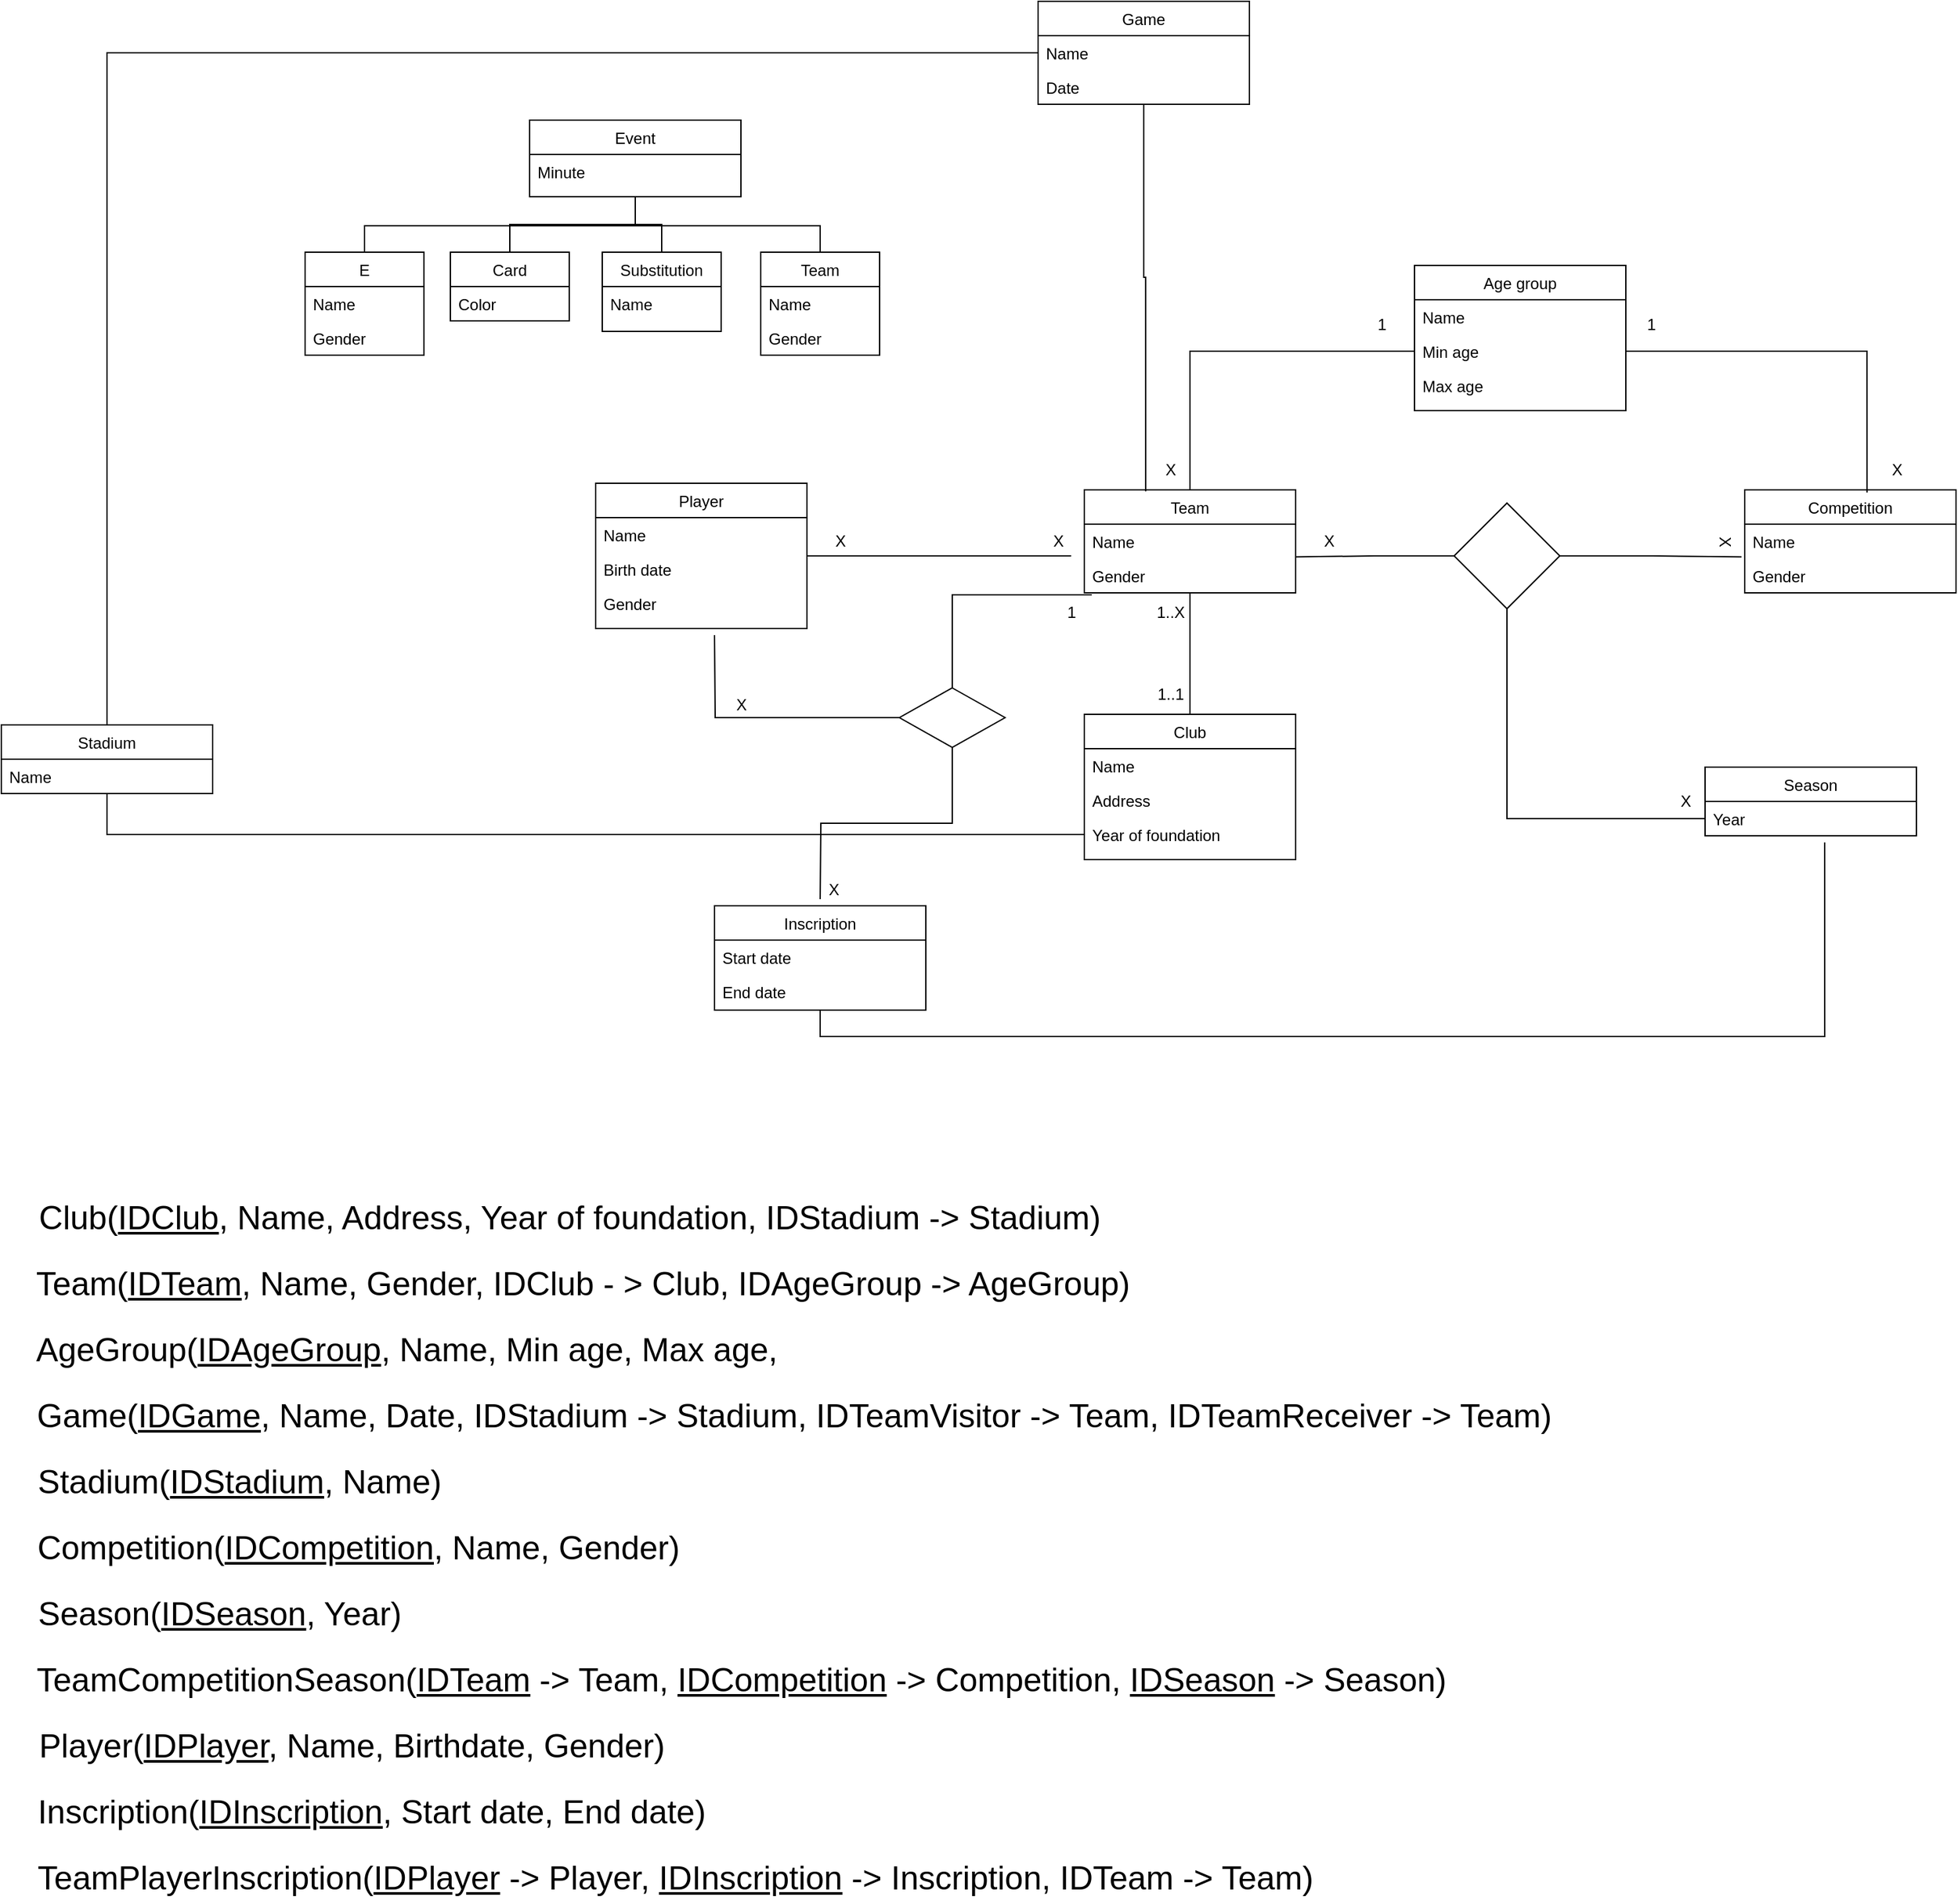 <mxfile version="22.0.1" type="github">
  <diagram id="C5RBs43oDa-KdzZeNtuy" name="Page-1">
    <mxGraphModel dx="2562" dy="2336" grid="1" gridSize="10" guides="1" tooltips="1" connect="1" arrows="1" fold="1" page="1" pageScale="1" pageWidth="827" pageHeight="1169" math="0" shadow="0">
      <root>
        <mxCell id="WIyWlLk6GJQsqaUBKTNV-0" />
        <mxCell id="WIyWlLk6GJQsqaUBKTNV-1" parent="WIyWlLk6GJQsqaUBKTNV-0" />
        <mxCell id="11C585DHE5CJbXbZPfaF-18" style="edgeStyle=orthogonalEdgeStyle;rounded=0;orthogonalLoop=1;jettySize=auto;html=1;entryX=0.5;entryY=1;entryDx=0;entryDy=0;endArrow=none;endFill=0;" parent="WIyWlLk6GJQsqaUBKTNV-1" source="zkfFHV4jXpPFQw0GAbJ--6" target="11C585DHE5CJbXbZPfaF-13" edge="1">
          <mxGeometry relative="1" as="geometry" />
        </mxCell>
        <mxCell id="zkfFHV4jXpPFQw0GAbJ--6" value="Club" style="swimlane;fontStyle=0;align=center;verticalAlign=top;childLayout=stackLayout;horizontal=1;startSize=26;horizontalStack=0;resizeParent=1;resizeLast=0;collapsible=1;marginBottom=0;rounded=0;shadow=0;strokeWidth=1;" parent="WIyWlLk6GJQsqaUBKTNV-1" vertex="1">
          <mxGeometry x="80" y="400" width="160" height="110" as="geometry">
            <mxRectangle x="130" y="380" width="160" height="26" as="alternateBounds" />
          </mxGeometry>
        </mxCell>
        <mxCell id="zkfFHV4jXpPFQw0GAbJ--11" value="Name" style="text;align=left;verticalAlign=top;spacingLeft=4;spacingRight=4;overflow=hidden;rotatable=0;points=[[0,0.5],[1,0.5]];portConstraint=eastwest;" parent="zkfFHV4jXpPFQw0GAbJ--6" vertex="1">
          <mxGeometry y="26" width="160" height="26" as="geometry" />
        </mxCell>
        <mxCell id="11C585DHE5CJbXbZPfaF-11" value="Address" style="text;align=left;verticalAlign=top;spacingLeft=4;spacingRight=4;overflow=hidden;rotatable=0;points=[[0,0.5],[1,0.5]];portConstraint=eastwest;" parent="zkfFHV4jXpPFQw0GAbJ--6" vertex="1">
          <mxGeometry y="52" width="160" height="26" as="geometry" />
        </mxCell>
        <mxCell id="11C585DHE5CJbXbZPfaF-12" value="Year of foundation" style="text;align=left;verticalAlign=top;spacingLeft=4;spacingRight=4;overflow=hidden;rotatable=0;points=[[0,0.5],[1,0.5]];portConstraint=eastwest;" parent="zkfFHV4jXpPFQw0GAbJ--6" vertex="1">
          <mxGeometry y="78" width="160" height="26" as="geometry" />
        </mxCell>
        <mxCell id="11C585DHE5CJbXbZPfaF-23" style="edgeStyle=orthogonalEdgeStyle;rounded=0;orthogonalLoop=1;jettySize=auto;html=1;entryX=0;entryY=0.5;entryDx=0;entryDy=0;endArrow=none;endFill=0;" parent="WIyWlLk6GJQsqaUBKTNV-1" source="11C585DHE5CJbXbZPfaF-13" target="11C585DHE5CJbXbZPfaF-21" edge="1">
          <mxGeometry relative="1" as="geometry" />
        </mxCell>
        <mxCell id="11C585DHE5CJbXbZPfaF-13" value="Team" style="swimlane;fontStyle=0;align=center;verticalAlign=top;childLayout=stackLayout;horizontal=1;startSize=26;horizontalStack=0;resizeParent=1;resizeLast=0;collapsible=1;marginBottom=0;rounded=0;shadow=0;strokeWidth=1;" parent="WIyWlLk6GJQsqaUBKTNV-1" vertex="1">
          <mxGeometry x="80" y="230" width="160" height="78" as="geometry">
            <mxRectangle x="130" y="380" width="160" height="26" as="alternateBounds" />
          </mxGeometry>
        </mxCell>
        <mxCell id="11C585DHE5CJbXbZPfaF-14" value="Name" style="text;align=left;verticalAlign=top;spacingLeft=4;spacingRight=4;overflow=hidden;rotatable=0;points=[[0,0.5],[1,0.5]];portConstraint=eastwest;" parent="11C585DHE5CJbXbZPfaF-13" vertex="1">
          <mxGeometry y="26" width="160" height="26" as="geometry" />
        </mxCell>
        <mxCell id="11C585DHE5CJbXbZPfaF-15" value="Gender" style="text;align=left;verticalAlign=top;spacingLeft=4;spacingRight=4;overflow=hidden;rotatable=0;points=[[0,0.5],[1,0.5]];portConstraint=eastwest;" parent="11C585DHE5CJbXbZPfaF-13" vertex="1">
          <mxGeometry y="52" width="160" height="26" as="geometry" />
        </mxCell>
        <mxCell id="11C585DHE5CJbXbZPfaF-19" value="Age group" style="swimlane;fontStyle=0;align=center;verticalAlign=top;childLayout=stackLayout;horizontal=1;startSize=26;horizontalStack=0;resizeParent=1;resizeLast=0;collapsible=1;marginBottom=0;rounded=0;shadow=0;strokeWidth=1;" parent="WIyWlLk6GJQsqaUBKTNV-1" vertex="1">
          <mxGeometry x="330" y="60" width="160" height="110" as="geometry">
            <mxRectangle x="130" y="380" width="160" height="26" as="alternateBounds" />
          </mxGeometry>
        </mxCell>
        <mxCell id="11C585DHE5CJbXbZPfaF-20" value="Name" style="text;align=left;verticalAlign=top;spacingLeft=4;spacingRight=4;overflow=hidden;rotatable=0;points=[[0,0.5],[1,0.5]];portConstraint=eastwest;" parent="11C585DHE5CJbXbZPfaF-19" vertex="1">
          <mxGeometry y="26" width="160" height="26" as="geometry" />
        </mxCell>
        <mxCell id="11C585DHE5CJbXbZPfaF-21" value="Min age" style="text;align=left;verticalAlign=top;spacingLeft=4;spacingRight=4;overflow=hidden;rotatable=0;points=[[0,0.5],[1,0.5]];portConstraint=eastwest;" parent="11C585DHE5CJbXbZPfaF-19" vertex="1">
          <mxGeometry y="52" width="160" height="26" as="geometry" />
        </mxCell>
        <mxCell id="11C585DHE5CJbXbZPfaF-22" value="Max age" style="text;align=left;verticalAlign=top;spacingLeft=4;spacingRight=4;overflow=hidden;rotatable=0;points=[[0,0.5],[1,0.5]];portConstraint=eastwest;" parent="11C585DHE5CJbXbZPfaF-19" vertex="1">
          <mxGeometry y="78" width="160" height="26" as="geometry" />
        </mxCell>
        <mxCell id="11C585DHE5CJbXbZPfaF-24" value="1" style="text;html=1;align=center;verticalAlign=middle;resizable=0;points=[];autosize=1;strokeColor=none;fillColor=none;" parent="WIyWlLk6GJQsqaUBKTNV-1" vertex="1">
          <mxGeometry x="290" y="90" width="30" height="30" as="geometry" />
        </mxCell>
        <mxCell id="11C585DHE5CJbXbZPfaF-25" value="X" style="text;html=1;align=center;verticalAlign=middle;resizable=0;points=[];autosize=1;strokeColor=none;fillColor=none;" parent="WIyWlLk6GJQsqaUBKTNV-1" vertex="1">
          <mxGeometry x="130" y="200" width="30" height="30" as="geometry" />
        </mxCell>
        <mxCell id="11C585DHE5CJbXbZPfaF-26" value="1..X" style="text;html=1;align=center;verticalAlign=middle;resizable=0;points=[];autosize=1;strokeColor=none;fillColor=none;" parent="WIyWlLk6GJQsqaUBKTNV-1" vertex="1">
          <mxGeometry x="125" y="308" width="40" height="30" as="geometry" />
        </mxCell>
        <mxCell id="11C585DHE5CJbXbZPfaF-27" value="1..1" style="text;html=1;align=center;verticalAlign=middle;resizable=0;points=[];autosize=1;strokeColor=none;fillColor=none;" parent="WIyWlLk6GJQsqaUBKTNV-1" vertex="1">
          <mxGeometry x="125" y="370" width="40" height="30" as="geometry" />
        </mxCell>
        <mxCell id="11C585DHE5CJbXbZPfaF-28" value="Competition" style="swimlane;fontStyle=0;align=center;verticalAlign=top;childLayout=stackLayout;horizontal=1;startSize=26;horizontalStack=0;resizeParent=1;resizeLast=0;collapsible=1;marginBottom=0;rounded=0;shadow=0;strokeWidth=1;" parent="WIyWlLk6GJQsqaUBKTNV-1" vertex="1">
          <mxGeometry x="580" y="230" width="160" height="78" as="geometry">
            <mxRectangle x="130" y="380" width="160" height="26" as="alternateBounds" />
          </mxGeometry>
        </mxCell>
        <mxCell id="11C585DHE5CJbXbZPfaF-29" value="Name" style="text;align=left;verticalAlign=top;spacingLeft=4;spacingRight=4;overflow=hidden;rotatable=0;points=[[0,0.5],[1,0.5]];portConstraint=eastwest;" parent="11C585DHE5CJbXbZPfaF-28" vertex="1">
          <mxGeometry y="26" width="160" height="26" as="geometry" />
        </mxCell>
        <mxCell id="11C585DHE5CJbXbZPfaF-30" value="Gender" style="text;align=left;verticalAlign=top;spacingLeft=4;spacingRight=4;overflow=hidden;rotatable=0;points=[[0,0.5],[1,0.5]];portConstraint=eastwest;" parent="11C585DHE5CJbXbZPfaF-28" vertex="1">
          <mxGeometry y="52" width="160" height="26" as="geometry" />
        </mxCell>
        <mxCell id="11C585DHE5CJbXbZPfaF-31" style="edgeStyle=orthogonalEdgeStyle;rounded=0;orthogonalLoop=1;jettySize=auto;html=1;entryX=0.579;entryY=0.026;entryDx=0;entryDy=0;entryPerimeter=0;endArrow=none;endFill=0;" parent="WIyWlLk6GJQsqaUBKTNV-1" source="11C585DHE5CJbXbZPfaF-21" target="11C585DHE5CJbXbZPfaF-28" edge="1">
          <mxGeometry relative="1" as="geometry" />
        </mxCell>
        <mxCell id="11C585DHE5CJbXbZPfaF-41" style="edgeStyle=orthogonalEdgeStyle;rounded=0;orthogonalLoop=1;jettySize=auto;html=1;entryX=0;entryY=0.5;entryDx=0;entryDy=0;endArrow=none;endFill=0;" parent="WIyWlLk6GJQsqaUBKTNV-1" source="11C585DHE5CJbXbZPfaF-32" target="11C585DHE5CJbXbZPfaF-39" edge="1">
          <mxGeometry relative="1" as="geometry" />
        </mxCell>
        <mxCell id="11C585DHE5CJbXbZPfaF-32" value="" style="rhombus;whiteSpace=wrap;html=1;" parent="WIyWlLk6GJQsqaUBKTNV-1" vertex="1">
          <mxGeometry x="360" y="240" width="80" height="80" as="geometry" />
        </mxCell>
        <mxCell id="11C585DHE5CJbXbZPfaF-35" style="edgeStyle=orthogonalEdgeStyle;rounded=0;orthogonalLoop=1;jettySize=auto;html=1;entryX=-0.015;entryY=-0.048;entryDx=0;entryDy=0;entryPerimeter=0;endArrow=none;endFill=0;" parent="WIyWlLk6GJQsqaUBKTNV-1" source="11C585DHE5CJbXbZPfaF-32" target="11C585DHE5CJbXbZPfaF-30" edge="1">
          <mxGeometry relative="1" as="geometry" />
        </mxCell>
        <mxCell id="11C585DHE5CJbXbZPfaF-37" style="edgeStyle=orthogonalEdgeStyle;rounded=0;orthogonalLoop=1;jettySize=auto;html=1;entryX=1.001;entryY=-0.048;entryDx=0;entryDy=0;entryPerimeter=0;endArrow=none;endFill=0;" parent="WIyWlLk6GJQsqaUBKTNV-1" source="11C585DHE5CJbXbZPfaF-32" target="11C585DHE5CJbXbZPfaF-15" edge="1">
          <mxGeometry relative="1" as="geometry" />
        </mxCell>
        <mxCell id="11C585DHE5CJbXbZPfaF-38" value="Season" style="swimlane;fontStyle=0;align=center;verticalAlign=top;childLayout=stackLayout;horizontal=1;startSize=26;horizontalStack=0;resizeParent=1;resizeLast=0;collapsible=1;marginBottom=0;rounded=0;shadow=0;strokeWidth=1;" parent="WIyWlLk6GJQsqaUBKTNV-1" vertex="1">
          <mxGeometry x="550" y="440" width="160" height="52" as="geometry">
            <mxRectangle x="130" y="380" width="160" height="26" as="alternateBounds" />
          </mxGeometry>
        </mxCell>
        <mxCell id="11C585DHE5CJbXbZPfaF-39" value="Year" style="text;align=left;verticalAlign=top;spacingLeft=4;spacingRight=4;overflow=hidden;rotatable=0;points=[[0,0.5],[1,0.5]];portConstraint=eastwest;" parent="11C585DHE5CJbXbZPfaF-38" vertex="1">
          <mxGeometry y="26" width="160" height="26" as="geometry" />
        </mxCell>
        <mxCell id="11C585DHE5CJbXbZPfaF-49" style="edgeStyle=orthogonalEdgeStyle;rounded=0;orthogonalLoop=1;jettySize=auto;html=1;endArrow=none;endFill=0;" parent="WIyWlLk6GJQsqaUBKTNV-1" source="11C585DHE5CJbXbZPfaF-45" edge="1">
          <mxGeometry relative="1" as="geometry">
            <mxPoint x="70" y="280" as="targetPoint" />
          </mxGeometry>
        </mxCell>
        <mxCell id="11C585DHE5CJbXbZPfaF-45" value="Player" style="swimlane;fontStyle=0;align=center;verticalAlign=top;childLayout=stackLayout;horizontal=1;startSize=26;horizontalStack=0;resizeParent=1;resizeLast=0;collapsible=1;marginBottom=0;rounded=0;shadow=0;strokeWidth=1;" parent="WIyWlLk6GJQsqaUBKTNV-1" vertex="1">
          <mxGeometry x="-290" y="225" width="160" height="110" as="geometry">
            <mxRectangle x="130" y="380" width="160" height="26" as="alternateBounds" />
          </mxGeometry>
        </mxCell>
        <mxCell id="11C585DHE5CJbXbZPfaF-46" value="Name" style="text;align=left;verticalAlign=top;spacingLeft=4;spacingRight=4;overflow=hidden;rotatable=0;points=[[0,0.5],[1,0.5]];portConstraint=eastwest;" parent="11C585DHE5CJbXbZPfaF-45" vertex="1">
          <mxGeometry y="26" width="160" height="26" as="geometry" />
        </mxCell>
        <mxCell id="11C585DHE5CJbXbZPfaF-47" value="Birth date" style="text;align=left;verticalAlign=top;spacingLeft=4;spacingRight=4;overflow=hidden;rotatable=0;points=[[0,0.5],[1,0.5]];portConstraint=eastwest;" parent="11C585DHE5CJbXbZPfaF-45" vertex="1">
          <mxGeometry y="52" width="160" height="26" as="geometry" />
        </mxCell>
        <mxCell id="11C585DHE5CJbXbZPfaF-48" value="Gender" style="text;align=left;verticalAlign=top;spacingLeft=4;spacingRight=4;overflow=hidden;rotatable=0;points=[[0,0.5],[1,0.5]];portConstraint=eastwest;" parent="11C585DHE5CJbXbZPfaF-45" vertex="1">
          <mxGeometry y="78" width="160" height="26" as="geometry" />
        </mxCell>
        <mxCell id="11C585DHE5CJbXbZPfaF-50" value="X" style="text;html=1;align=center;verticalAlign=middle;resizable=0;points=[];autosize=1;strokeColor=none;fillColor=none;" parent="WIyWlLk6GJQsqaUBKTNV-1" vertex="1">
          <mxGeometry x="-120" y="254" width="30" height="30" as="geometry" />
        </mxCell>
        <mxCell id="11C585DHE5CJbXbZPfaF-51" value="X" style="text;html=1;align=center;verticalAlign=middle;resizable=0;points=[];autosize=1;strokeColor=none;fillColor=none;" parent="WIyWlLk6GJQsqaUBKTNV-1" vertex="1">
          <mxGeometry x="45" y="254" width="30" height="30" as="geometry" />
        </mxCell>
        <mxCell id="11C585DHE5CJbXbZPfaF-52" value="X" style="text;html=1;align=center;verticalAlign=middle;resizable=0;points=[];autosize=1;strokeColor=none;fillColor=none;" parent="WIyWlLk6GJQsqaUBKTNV-1" vertex="1">
          <mxGeometry x="250" y="254" width="30" height="30" as="geometry" />
        </mxCell>
        <mxCell id="11C585DHE5CJbXbZPfaF-53" value="X" style="text;html=1;align=center;verticalAlign=middle;resizable=0;points=[];autosize=1;strokeColor=none;fillColor=none;rotation=90;" parent="WIyWlLk6GJQsqaUBKTNV-1" vertex="1">
          <mxGeometry x="550" y="254" width="30" height="30" as="geometry" />
        </mxCell>
        <mxCell id="11C585DHE5CJbXbZPfaF-57" value="X" style="text;html=1;align=center;verticalAlign=middle;resizable=0;points=[];autosize=1;strokeColor=none;fillColor=none;" parent="WIyWlLk6GJQsqaUBKTNV-1" vertex="1">
          <mxGeometry x="520" y="451" width="30" height="30" as="geometry" />
        </mxCell>
        <mxCell id="11C585DHE5CJbXbZPfaF-58" value="1" style="text;html=1;align=center;verticalAlign=middle;resizable=0;points=[];autosize=1;strokeColor=none;fillColor=none;" parent="WIyWlLk6GJQsqaUBKTNV-1" vertex="1">
          <mxGeometry x="494" y="90" width="30" height="30" as="geometry" />
        </mxCell>
        <mxCell id="11C585DHE5CJbXbZPfaF-59" value="X" style="text;html=1;align=center;verticalAlign=middle;resizable=0;points=[];autosize=1;strokeColor=none;fillColor=none;" parent="WIyWlLk6GJQsqaUBKTNV-1" vertex="1">
          <mxGeometry x="680" y="200" width="30" height="30" as="geometry" />
        </mxCell>
        <mxCell id="11C585DHE5CJbXbZPfaF-60" value="Inscription&#xa;" style="swimlane;fontStyle=0;align=center;verticalAlign=top;childLayout=stackLayout;horizontal=1;startSize=26;horizontalStack=0;resizeParent=1;resizeLast=0;collapsible=1;marginBottom=0;rounded=0;shadow=0;strokeWidth=1;" parent="WIyWlLk6GJQsqaUBKTNV-1" vertex="1">
          <mxGeometry x="-200" y="545" width="160" height="79" as="geometry">
            <mxRectangle x="130" y="380" width="160" height="26" as="alternateBounds" />
          </mxGeometry>
        </mxCell>
        <mxCell id="11C585DHE5CJbXbZPfaF-61" value="Start date" style="text;align=left;verticalAlign=top;spacingLeft=4;spacingRight=4;overflow=hidden;rotatable=0;points=[[0,0.5],[1,0.5]];portConstraint=eastwest;" parent="11C585DHE5CJbXbZPfaF-60" vertex="1">
          <mxGeometry y="26" width="160" height="26" as="geometry" />
        </mxCell>
        <mxCell id="11C585DHE5CJbXbZPfaF-62" value="End date" style="text;align=left;verticalAlign=top;spacingLeft=4;spacingRight=4;overflow=hidden;rotatable=0;points=[[0,0.5],[1,0.5]];portConstraint=eastwest;" parent="11C585DHE5CJbXbZPfaF-60" vertex="1">
          <mxGeometry y="52" width="160" height="26" as="geometry" />
        </mxCell>
        <mxCell id="11C585DHE5CJbXbZPfaF-65" style="edgeStyle=orthogonalEdgeStyle;rounded=0;orthogonalLoop=1;jettySize=auto;html=1;exitX=0.5;exitY=1;exitDx=0;exitDy=0;endArrow=none;endFill=0;" parent="WIyWlLk6GJQsqaUBKTNV-1" source="11C585DHE5CJbXbZPfaF-64" edge="1">
          <mxGeometry relative="1" as="geometry">
            <mxPoint x="-120" y="540" as="targetPoint" />
          </mxGeometry>
        </mxCell>
        <mxCell id="11C585DHE5CJbXbZPfaF-66" style="edgeStyle=orthogonalEdgeStyle;rounded=0;orthogonalLoop=1;jettySize=auto;html=1;endArrow=none;endFill=0;" parent="WIyWlLk6GJQsqaUBKTNV-1" source="11C585DHE5CJbXbZPfaF-64" edge="1">
          <mxGeometry relative="1" as="geometry">
            <mxPoint x="-200" y="340" as="targetPoint" />
          </mxGeometry>
        </mxCell>
        <mxCell id="11C585DHE5CJbXbZPfaF-64" value="" style="rhombus;whiteSpace=wrap;html=1;" parent="WIyWlLk6GJQsqaUBKTNV-1" vertex="1">
          <mxGeometry x="-60" y="380" width="80" height="45" as="geometry" />
        </mxCell>
        <mxCell id="11C585DHE5CJbXbZPfaF-67" style="edgeStyle=orthogonalEdgeStyle;rounded=0;orthogonalLoop=1;jettySize=auto;html=1;entryX=0.035;entryY=1.058;entryDx=0;entryDy=0;entryPerimeter=0;endArrow=none;endFill=0;" parent="WIyWlLk6GJQsqaUBKTNV-1" source="11C585DHE5CJbXbZPfaF-64" target="11C585DHE5CJbXbZPfaF-15" edge="1">
          <mxGeometry relative="1" as="geometry" />
        </mxCell>
        <mxCell id="11C585DHE5CJbXbZPfaF-68" value="X" style="text;html=1;align=center;verticalAlign=middle;resizable=0;points=[];autosize=1;strokeColor=none;fillColor=none;" parent="WIyWlLk6GJQsqaUBKTNV-1" vertex="1">
          <mxGeometry x="-125" y="518" width="30" height="30" as="geometry" />
        </mxCell>
        <mxCell id="11C585DHE5CJbXbZPfaF-69" value="X" style="text;html=1;align=center;verticalAlign=middle;resizable=0;points=[];autosize=1;strokeColor=none;fillColor=none;" parent="WIyWlLk6GJQsqaUBKTNV-1" vertex="1">
          <mxGeometry x="-195" y="378" width="30" height="30" as="geometry" />
        </mxCell>
        <mxCell id="11C585DHE5CJbXbZPfaF-70" value="1" style="text;html=1;align=center;verticalAlign=middle;resizable=0;points=[];autosize=1;strokeColor=none;fillColor=none;" parent="WIyWlLk6GJQsqaUBKTNV-1" vertex="1">
          <mxGeometry x="55" y="308" width="30" height="30" as="geometry" />
        </mxCell>
        <mxCell id="11C585DHE5CJbXbZPfaF-71" style="edgeStyle=orthogonalEdgeStyle;rounded=0;orthogonalLoop=1;jettySize=auto;html=1;exitX=0.5;exitY=1;exitDx=0;exitDy=0;entryX=0.566;entryY=1.192;entryDx=0;entryDy=0;entryPerimeter=0;endArrow=none;endFill=0;" parent="WIyWlLk6GJQsqaUBKTNV-1" source="11C585DHE5CJbXbZPfaF-60" target="11C585DHE5CJbXbZPfaF-39" edge="1">
          <mxGeometry relative="1" as="geometry">
            <Array as="points">
              <mxPoint x="-120" y="644" />
              <mxPoint x="641" y="644" />
            </Array>
          </mxGeometry>
        </mxCell>
        <mxCell id="11C585DHE5CJbXbZPfaF-75" style="edgeStyle=orthogonalEdgeStyle;rounded=0;orthogonalLoop=1;jettySize=auto;html=1;entryX=0;entryY=0.5;entryDx=0;entryDy=0;endArrow=none;endFill=0;" parent="WIyWlLk6GJQsqaUBKTNV-1" source="11C585DHE5CJbXbZPfaF-72" target="11C585DHE5CJbXbZPfaF-12" edge="1">
          <mxGeometry relative="1" as="geometry" />
        </mxCell>
        <mxCell id="11C585DHE5CJbXbZPfaF-100" style="edgeStyle=orthogonalEdgeStyle;rounded=0;orthogonalLoop=1;jettySize=auto;html=1;entryX=0;entryY=0.5;entryDx=0;entryDy=0;endArrow=none;endFill=0;" parent="WIyWlLk6GJQsqaUBKTNV-1" source="11C585DHE5CJbXbZPfaF-72" target="11C585DHE5CJbXbZPfaF-97" edge="1">
          <mxGeometry relative="1" as="geometry" />
        </mxCell>
        <mxCell id="11C585DHE5CJbXbZPfaF-72" value="Stadium" style="swimlane;fontStyle=0;align=center;verticalAlign=top;childLayout=stackLayout;horizontal=1;startSize=26;horizontalStack=0;resizeParent=1;resizeLast=0;collapsible=1;marginBottom=0;rounded=0;shadow=0;strokeWidth=1;" parent="WIyWlLk6GJQsqaUBKTNV-1" vertex="1">
          <mxGeometry x="-740" y="408" width="160" height="52" as="geometry">
            <mxRectangle x="130" y="380" width="160" height="26" as="alternateBounds" />
          </mxGeometry>
        </mxCell>
        <mxCell id="11C585DHE5CJbXbZPfaF-73" value="Name" style="text;align=left;verticalAlign=top;spacingLeft=4;spacingRight=4;overflow=hidden;rotatable=0;points=[[0,0.5],[1,0.5]];portConstraint=eastwest;" parent="11C585DHE5CJbXbZPfaF-72" vertex="1">
          <mxGeometry y="26" width="160" height="26" as="geometry" />
        </mxCell>
        <mxCell id="11C585DHE5CJbXbZPfaF-76" value="Event" style="swimlane;fontStyle=0;align=center;verticalAlign=top;childLayout=stackLayout;horizontal=1;startSize=26;horizontalStack=0;resizeParent=1;resizeLast=0;collapsible=1;marginBottom=0;rounded=0;shadow=0;strokeWidth=1;" parent="WIyWlLk6GJQsqaUBKTNV-1" vertex="1">
          <mxGeometry x="-340" y="-50" width="160" height="58" as="geometry">
            <mxRectangle x="130" y="380" width="160" height="26" as="alternateBounds" />
          </mxGeometry>
        </mxCell>
        <mxCell id="11C585DHE5CJbXbZPfaF-77" value="Minute" style="text;align=left;verticalAlign=top;spacingLeft=4;spacingRight=4;overflow=hidden;rotatable=0;points=[[0,0.5],[1,0.5]];portConstraint=eastwest;" parent="11C585DHE5CJbXbZPfaF-76" vertex="1">
          <mxGeometry y="26" width="160" height="26" as="geometry" />
        </mxCell>
        <mxCell id="11C585DHE5CJbXbZPfaF-93" style="edgeStyle=orthogonalEdgeStyle;rounded=0;orthogonalLoop=1;jettySize=auto;html=1;entryX=0.5;entryY=1;entryDx=0;entryDy=0;endArrow=none;endFill=0;" parent="WIyWlLk6GJQsqaUBKTNV-1" source="11C585DHE5CJbXbZPfaF-79" target="11C585DHE5CJbXbZPfaF-76" edge="1">
          <mxGeometry relative="1" as="geometry">
            <Array as="points">
              <mxPoint x="-120" y="30" />
              <mxPoint x="-260" y="30" />
            </Array>
          </mxGeometry>
        </mxCell>
        <mxCell id="11C585DHE5CJbXbZPfaF-79" value="Team" style="swimlane;fontStyle=0;align=center;verticalAlign=top;childLayout=stackLayout;horizontal=1;startSize=26;horizontalStack=0;resizeParent=1;resizeLast=0;collapsible=1;marginBottom=0;rounded=0;shadow=0;strokeWidth=1;" parent="WIyWlLk6GJQsqaUBKTNV-1" vertex="1">
          <mxGeometry x="-165" y="50" width="90" height="78" as="geometry">
            <mxRectangle x="130" y="380" width="160" height="26" as="alternateBounds" />
          </mxGeometry>
        </mxCell>
        <mxCell id="11C585DHE5CJbXbZPfaF-80" value="Name" style="text;align=left;verticalAlign=top;spacingLeft=4;spacingRight=4;overflow=hidden;rotatable=0;points=[[0,0.5],[1,0.5]];portConstraint=eastwest;" parent="11C585DHE5CJbXbZPfaF-79" vertex="1">
          <mxGeometry y="26" width="90" height="26" as="geometry" />
        </mxCell>
        <mxCell id="11C585DHE5CJbXbZPfaF-81" value="Gender" style="text;align=left;verticalAlign=top;spacingLeft=4;spacingRight=4;overflow=hidden;rotatable=0;points=[[0,0.5],[1,0.5]];portConstraint=eastwest;" parent="11C585DHE5CJbXbZPfaF-79" vertex="1">
          <mxGeometry y="52" width="90" height="26" as="geometry" />
        </mxCell>
        <mxCell id="11C585DHE5CJbXbZPfaF-94" style="edgeStyle=orthogonalEdgeStyle;rounded=0;orthogonalLoop=1;jettySize=auto;html=1;entryX=0.5;entryY=1;entryDx=0;entryDy=0;endArrow=none;endFill=0;" parent="WIyWlLk6GJQsqaUBKTNV-1" source="11C585DHE5CJbXbZPfaF-82" target="11C585DHE5CJbXbZPfaF-76" edge="1">
          <mxGeometry relative="1" as="geometry" />
        </mxCell>
        <mxCell id="11C585DHE5CJbXbZPfaF-82" value="Substitution" style="swimlane;fontStyle=0;align=center;verticalAlign=top;childLayout=stackLayout;horizontal=1;startSize=26;horizontalStack=0;resizeParent=1;resizeLast=0;collapsible=1;marginBottom=0;rounded=0;shadow=0;strokeWidth=1;" parent="WIyWlLk6GJQsqaUBKTNV-1" vertex="1">
          <mxGeometry x="-285" y="50" width="90" height="60" as="geometry">
            <mxRectangle x="130" y="380" width="160" height="26" as="alternateBounds" />
          </mxGeometry>
        </mxCell>
        <mxCell id="11C585DHE5CJbXbZPfaF-83" value="Name" style="text;align=left;verticalAlign=top;spacingLeft=4;spacingRight=4;overflow=hidden;rotatable=0;points=[[0,0.5],[1,0.5]];portConstraint=eastwest;" parent="11C585DHE5CJbXbZPfaF-82" vertex="1">
          <mxGeometry y="26" width="90" height="26" as="geometry" />
        </mxCell>
        <mxCell id="11C585DHE5CJbXbZPfaF-92" style="edgeStyle=orthogonalEdgeStyle;rounded=0;orthogonalLoop=1;jettySize=auto;html=1;entryX=0.5;entryY=1;entryDx=0;entryDy=0;endArrow=none;endFill=0;" parent="WIyWlLk6GJQsqaUBKTNV-1" source="11C585DHE5CJbXbZPfaF-85" target="11C585DHE5CJbXbZPfaF-76" edge="1">
          <mxGeometry relative="1" as="geometry" />
        </mxCell>
        <mxCell id="11C585DHE5CJbXbZPfaF-85" value="Card" style="swimlane;fontStyle=0;align=center;verticalAlign=top;childLayout=stackLayout;horizontal=1;startSize=26;horizontalStack=0;resizeParent=1;resizeLast=0;collapsible=1;marginBottom=0;rounded=0;shadow=0;strokeWidth=1;" parent="WIyWlLk6GJQsqaUBKTNV-1" vertex="1">
          <mxGeometry x="-400" y="50" width="90" height="52" as="geometry">
            <mxRectangle x="130" y="380" width="160" height="26" as="alternateBounds" />
          </mxGeometry>
        </mxCell>
        <mxCell id="11C585DHE5CJbXbZPfaF-86" value="Color" style="text;align=left;verticalAlign=top;spacingLeft=4;spacingRight=4;overflow=hidden;rotatable=0;points=[[0,0.5],[1,0.5]];portConstraint=eastwest;" parent="11C585DHE5CJbXbZPfaF-85" vertex="1">
          <mxGeometry y="26" width="90" height="26" as="geometry" />
        </mxCell>
        <mxCell id="11C585DHE5CJbXbZPfaF-95" style="edgeStyle=orthogonalEdgeStyle;rounded=0;orthogonalLoop=1;jettySize=auto;html=1;entryX=0.5;entryY=1;entryDx=0;entryDy=0;endArrow=none;endFill=0;" parent="WIyWlLk6GJQsqaUBKTNV-1" source="11C585DHE5CJbXbZPfaF-88" target="11C585DHE5CJbXbZPfaF-76" edge="1">
          <mxGeometry relative="1" as="geometry">
            <Array as="points">
              <mxPoint x="-465" y="30" />
              <mxPoint x="-260" y="30" />
            </Array>
          </mxGeometry>
        </mxCell>
        <mxCell id="11C585DHE5CJbXbZPfaF-88" value="E" style="swimlane;fontStyle=0;align=center;verticalAlign=top;childLayout=stackLayout;horizontal=1;startSize=26;horizontalStack=0;resizeParent=1;resizeLast=0;collapsible=1;marginBottom=0;rounded=0;shadow=0;strokeWidth=1;" parent="WIyWlLk6GJQsqaUBKTNV-1" vertex="1">
          <mxGeometry x="-510" y="50" width="90" height="78" as="geometry">
            <mxRectangle x="130" y="380" width="160" height="26" as="alternateBounds" />
          </mxGeometry>
        </mxCell>
        <mxCell id="11C585DHE5CJbXbZPfaF-89" value="Name" style="text;align=left;verticalAlign=top;spacingLeft=4;spacingRight=4;overflow=hidden;rotatable=0;points=[[0,0.5],[1,0.5]];portConstraint=eastwest;" parent="11C585DHE5CJbXbZPfaF-88" vertex="1">
          <mxGeometry y="26" width="90" height="26" as="geometry" />
        </mxCell>
        <mxCell id="11C585DHE5CJbXbZPfaF-90" value="Gender" style="text;align=left;verticalAlign=top;spacingLeft=4;spacingRight=4;overflow=hidden;rotatable=0;points=[[0,0.5],[1,0.5]];portConstraint=eastwest;" parent="11C585DHE5CJbXbZPfaF-88" vertex="1">
          <mxGeometry y="52" width="90" height="26" as="geometry" />
        </mxCell>
        <mxCell id="11C585DHE5CJbXbZPfaF-96" value="Game" style="swimlane;fontStyle=0;align=center;verticalAlign=top;childLayout=stackLayout;horizontal=1;startSize=26;horizontalStack=0;resizeParent=1;resizeLast=0;collapsible=1;marginBottom=0;rounded=0;shadow=0;strokeWidth=1;" parent="WIyWlLk6GJQsqaUBKTNV-1" vertex="1">
          <mxGeometry x="45" y="-140" width="160" height="78" as="geometry">
            <mxRectangle x="130" y="380" width="160" height="26" as="alternateBounds" />
          </mxGeometry>
        </mxCell>
        <mxCell id="11C585DHE5CJbXbZPfaF-97" value="Name" style="text;align=left;verticalAlign=top;spacingLeft=4;spacingRight=4;overflow=hidden;rotatable=0;points=[[0,0.5],[1,0.5]];portConstraint=eastwest;" parent="11C585DHE5CJbXbZPfaF-96" vertex="1">
          <mxGeometry y="26" width="160" height="26" as="geometry" />
        </mxCell>
        <mxCell id="11C585DHE5CJbXbZPfaF-98" value="Date" style="text;align=left;verticalAlign=top;spacingLeft=4;spacingRight=4;overflow=hidden;rotatable=0;points=[[0,0.5],[1,0.5]];portConstraint=eastwest;" parent="11C585DHE5CJbXbZPfaF-96" vertex="1">
          <mxGeometry y="52" width="160" height="26" as="geometry" />
        </mxCell>
        <mxCell id="11C585DHE5CJbXbZPfaF-99" style="edgeStyle=orthogonalEdgeStyle;rounded=0;orthogonalLoop=1;jettySize=auto;html=1;entryX=-0.119;entryY=1.038;entryDx=0;entryDy=0;entryPerimeter=0;endArrow=none;endFill=0;" parent="WIyWlLk6GJQsqaUBKTNV-1" source="11C585DHE5CJbXbZPfaF-96" target="11C585DHE5CJbXbZPfaF-25" edge="1">
          <mxGeometry relative="1" as="geometry" />
        </mxCell>
        <mxCell id="_G1pdyvIdCF05KwH-ZPx-0" value="&lt;span style=&quot;font-size: 25px;&quot;&gt;Club(&lt;/span&gt;&lt;u style=&quot;font-size: 25px;&quot;&gt;IDClub&lt;/u&gt;&lt;span style=&quot;font-size: 25px;&quot;&gt;, Name, Address, Year of foundation, IDStadium -&amp;gt; Stadium)&lt;/span&gt;" style="text;html=1;align=center;verticalAlign=middle;resizable=0;points=[];autosize=1;strokeColor=none;fillColor=none;" vertex="1" parent="WIyWlLk6GJQsqaUBKTNV-1">
          <mxGeometry x="-725" y="760" width="830" height="40" as="geometry" />
        </mxCell>
        <mxCell id="_G1pdyvIdCF05KwH-ZPx-1" value="&lt;span style=&quot;font-size: 25px;&quot;&gt;Team(&lt;u&gt;IDTeam&lt;/u&gt;, Name, Gender, IDClub - &amp;gt; Club, IDAgeGroup -&amp;gt; AgeGroup)&lt;/span&gt;" style="text;html=1;align=center;verticalAlign=middle;resizable=0;points=[];autosize=1;strokeColor=none;fillColor=none;" vertex="1" parent="WIyWlLk6GJQsqaUBKTNV-1">
          <mxGeometry x="-725" y="810" width="850" height="40" as="geometry" />
        </mxCell>
        <mxCell id="_G1pdyvIdCF05KwH-ZPx-2" value="&lt;span style=&quot;font-size: 25px;&quot;&gt;AgeGroup(&lt;u&gt;IDAgeGroup&lt;/u&gt;, Name, Min age, Max age,&amp;nbsp;&lt;/span&gt;" style="text;html=1;align=center;verticalAlign=middle;resizable=0;points=[];autosize=1;strokeColor=none;fillColor=none;" vertex="1" parent="WIyWlLk6GJQsqaUBKTNV-1">
          <mxGeometry x="-725" y="860" width="590" height="40" as="geometry" />
        </mxCell>
        <mxCell id="_G1pdyvIdCF05KwH-ZPx-3" value="&lt;font style=&quot;font-size: 25px;&quot;&gt;Game(&lt;u&gt;IDGame&lt;/u&gt;, Name, Date, IDStadium -&amp;gt; Stadium, IDTeamVisitor -&amp;gt; Team, IDTeamReceiver -&amp;gt; Team)&lt;br&gt;&lt;/font&gt;" style="text;html=1;align=center;verticalAlign=middle;resizable=0;points=[];autosize=1;strokeColor=none;fillColor=none;" vertex="1" parent="WIyWlLk6GJQsqaUBKTNV-1">
          <mxGeometry x="-725" y="910" width="1170" height="40" as="geometry" />
        </mxCell>
        <mxCell id="_G1pdyvIdCF05KwH-ZPx-5" value="&lt;span style=&quot;font-size: 25px;&quot;&gt;Stadium(&lt;u&gt;IDStadium&lt;/u&gt;, Name)&lt;/span&gt;" style="text;html=1;align=center;verticalAlign=middle;resizable=0;points=[];autosize=1;strokeColor=none;fillColor=none;" vertex="1" parent="WIyWlLk6GJQsqaUBKTNV-1">
          <mxGeometry x="-725" y="960" width="330" height="40" as="geometry" />
        </mxCell>
        <mxCell id="_G1pdyvIdCF05KwH-ZPx-6" value="&lt;font style=&quot;font-size: 25px;&quot;&gt;TeamCompetitionSeason(&lt;u&gt;IDTeam&lt;/u&gt;&amp;nbsp;-&amp;gt; Team, &lt;u&gt;IDCompetition&lt;/u&gt;&amp;nbsp;-&amp;gt; Competition, &lt;u&gt;IDSeason&lt;/u&gt;&amp;nbsp;-&amp;gt; Season)&lt;/font&gt;" style="text;html=1;align=center;verticalAlign=middle;resizable=0;points=[];autosize=1;strokeColor=none;fillColor=none;" vertex="1" parent="WIyWlLk6GJQsqaUBKTNV-1">
          <mxGeometry x="-725" y="1110" width="1090" height="40" as="geometry" />
        </mxCell>
        <mxCell id="_G1pdyvIdCF05KwH-ZPx-7" value="&lt;span style=&quot;font-size: 25px;&quot;&gt;Competition(&lt;u&gt;IDCompetition&lt;/u&gt;, Name, Gender)&lt;/span&gt;" style="text;html=1;align=center;verticalAlign=middle;resizable=0;points=[];autosize=1;strokeColor=none;fillColor=none;" vertex="1" parent="WIyWlLk6GJQsqaUBKTNV-1">
          <mxGeometry x="-725" y="1010" width="510" height="40" as="geometry" />
        </mxCell>
        <mxCell id="_G1pdyvIdCF05KwH-ZPx-8" value="&lt;font style=&quot;font-size: 25px;&quot;&gt;Season(&lt;u&gt;IDSeason&lt;/u&gt;, Year)&lt;/font&gt;" style="text;html=1;align=center;verticalAlign=middle;resizable=0;points=[];autosize=1;strokeColor=none;fillColor=none;" vertex="1" parent="WIyWlLk6GJQsqaUBKTNV-1">
          <mxGeometry x="-725" y="1060" width="300" height="40" as="geometry" />
        </mxCell>
        <mxCell id="_G1pdyvIdCF05KwH-ZPx-9" value="Player(&lt;u&gt;IDPlayer&lt;/u&gt;, Name, Birthdate, Gender)" style="text;html=1;align=center;verticalAlign=middle;resizable=0;points=[];autosize=1;strokeColor=none;fillColor=none;fontSize=25;" vertex="1" parent="WIyWlLk6GJQsqaUBKTNV-1">
          <mxGeometry x="-725" y="1160" width="500" height="40" as="geometry" />
        </mxCell>
        <mxCell id="_G1pdyvIdCF05KwH-ZPx-10" value="Inscription(&lt;u&gt;IDInscription&lt;/u&gt;, Start date, End date)" style="text;html=1;align=center;verticalAlign=middle;resizable=0;points=[];autosize=1;strokeColor=none;fillColor=none;fontSize=25;" vertex="1" parent="WIyWlLk6GJQsqaUBKTNV-1">
          <mxGeometry x="-725" y="1210" width="530" height="40" as="geometry" />
        </mxCell>
        <mxCell id="_G1pdyvIdCF05KwH-ZPx-11" value="&lt;font style=&quot;font-size: 25px;&quot;&gt;TeamPlayerInscription(&lt;u&gt;IDPlayer&lt;/u&gt;&amp;nbsp;-&amp;gt; Player, &lt;u&gt;IDInscription&lt;/u&gt;&amp;nbsp;-&amp;gt; Inscription, IDTeam -&amp;gt; Team)&lt;/font&gt;" style="text;html=1;align=center;verticalAlign=middle;resizable=0;points=[];autosize=1;strokeColor=none;fillColor=none;" vertex="1" parent="WIyWlLk6GJQsqaUBKTNV-1">
          <mxGeometry x="-725" y="1260" width="990" height="40" as="geometry" />
        </mxCell>
      </root>
    </mxGraphModel>
  </diagram>
</mxfile>
